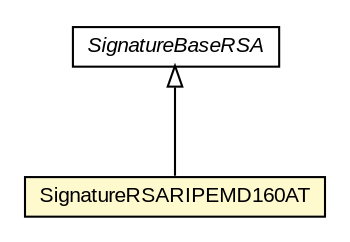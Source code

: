 #!/usr/local/bin/dot
#
# Class diagram 
# Generated by UMLGraph version R5_6-24-gf6e263 (http://www.umlgraph.org/)
#

digraph G {
	edge [fontname="arial",fontsize=10,labelfontname="arial",labelfontsize=10];
	node [fontname="arial",fontsize=10,shape=plaintext];
	nodesep=0.25;
	ranksep=0.5;
	// eu.europa.esig.dss.xades.validation.SignatureRSARIPEMD160AT
	c645688 [label=<<table title="eu.europa.esig.dss.xades.validation.SignatureRSARIPEMD160AT" border="0" cellborder="1" cellspacing="0" cellpadding="2" port="p" bgcolor="lemonChiffon" href="./SignatureRSARIPEMD160AT.html">
		<tr><td><table border="0" cellspacing="0" cellpadding="1">
<tr><td align="center" balign="center"> SignatureRSARIPEMD160AT </td></tr>
		</table></td></tr>
		</table>>, URL="./SignatureRSARIPEMD160AT.html", fontname="arial", fontcolor="black", fontsize=10.0];
	//eu.europa.esig.dss.xades.validation.SignatureRSARIPEMD160AT extends org.apache.xml.security.algorithms.implementations.SignatureBaseRSA
	c645825:p -> c645688:p [dir=back,arrowtail=empty];
	// org.apache.xml.security.algorithms.implementations.SignatureBaseRSA
	c645825 [label=<<table title="org.apache.xml.security.algorithms.implementations.SignatureBaseRSA" border="0" cellborder="1" cellspacing="0" cellpadding="2" port="p" href="http://java.sun.com/j2se/1.4.2/docs/api/org/apache/xml/security/algorithms/implementations/SignatureBaseRSA.html">
		<tr><td><table border="0" cellspacing="0" cellpadding="1">
<tr><td align="center" balign="center"><font face="arial italic"> SignatureBaseRSA </font></td></tr>
		</table></td></tr>
		</table>>, URL="http://java.sun.com/j2se/1.4.2/docs/api/org/apache/xml/security/algorithms/implementations/SignatureBaseRSA.html", fontname="arial", fontcolor="black", fontsize=10.0];
}


